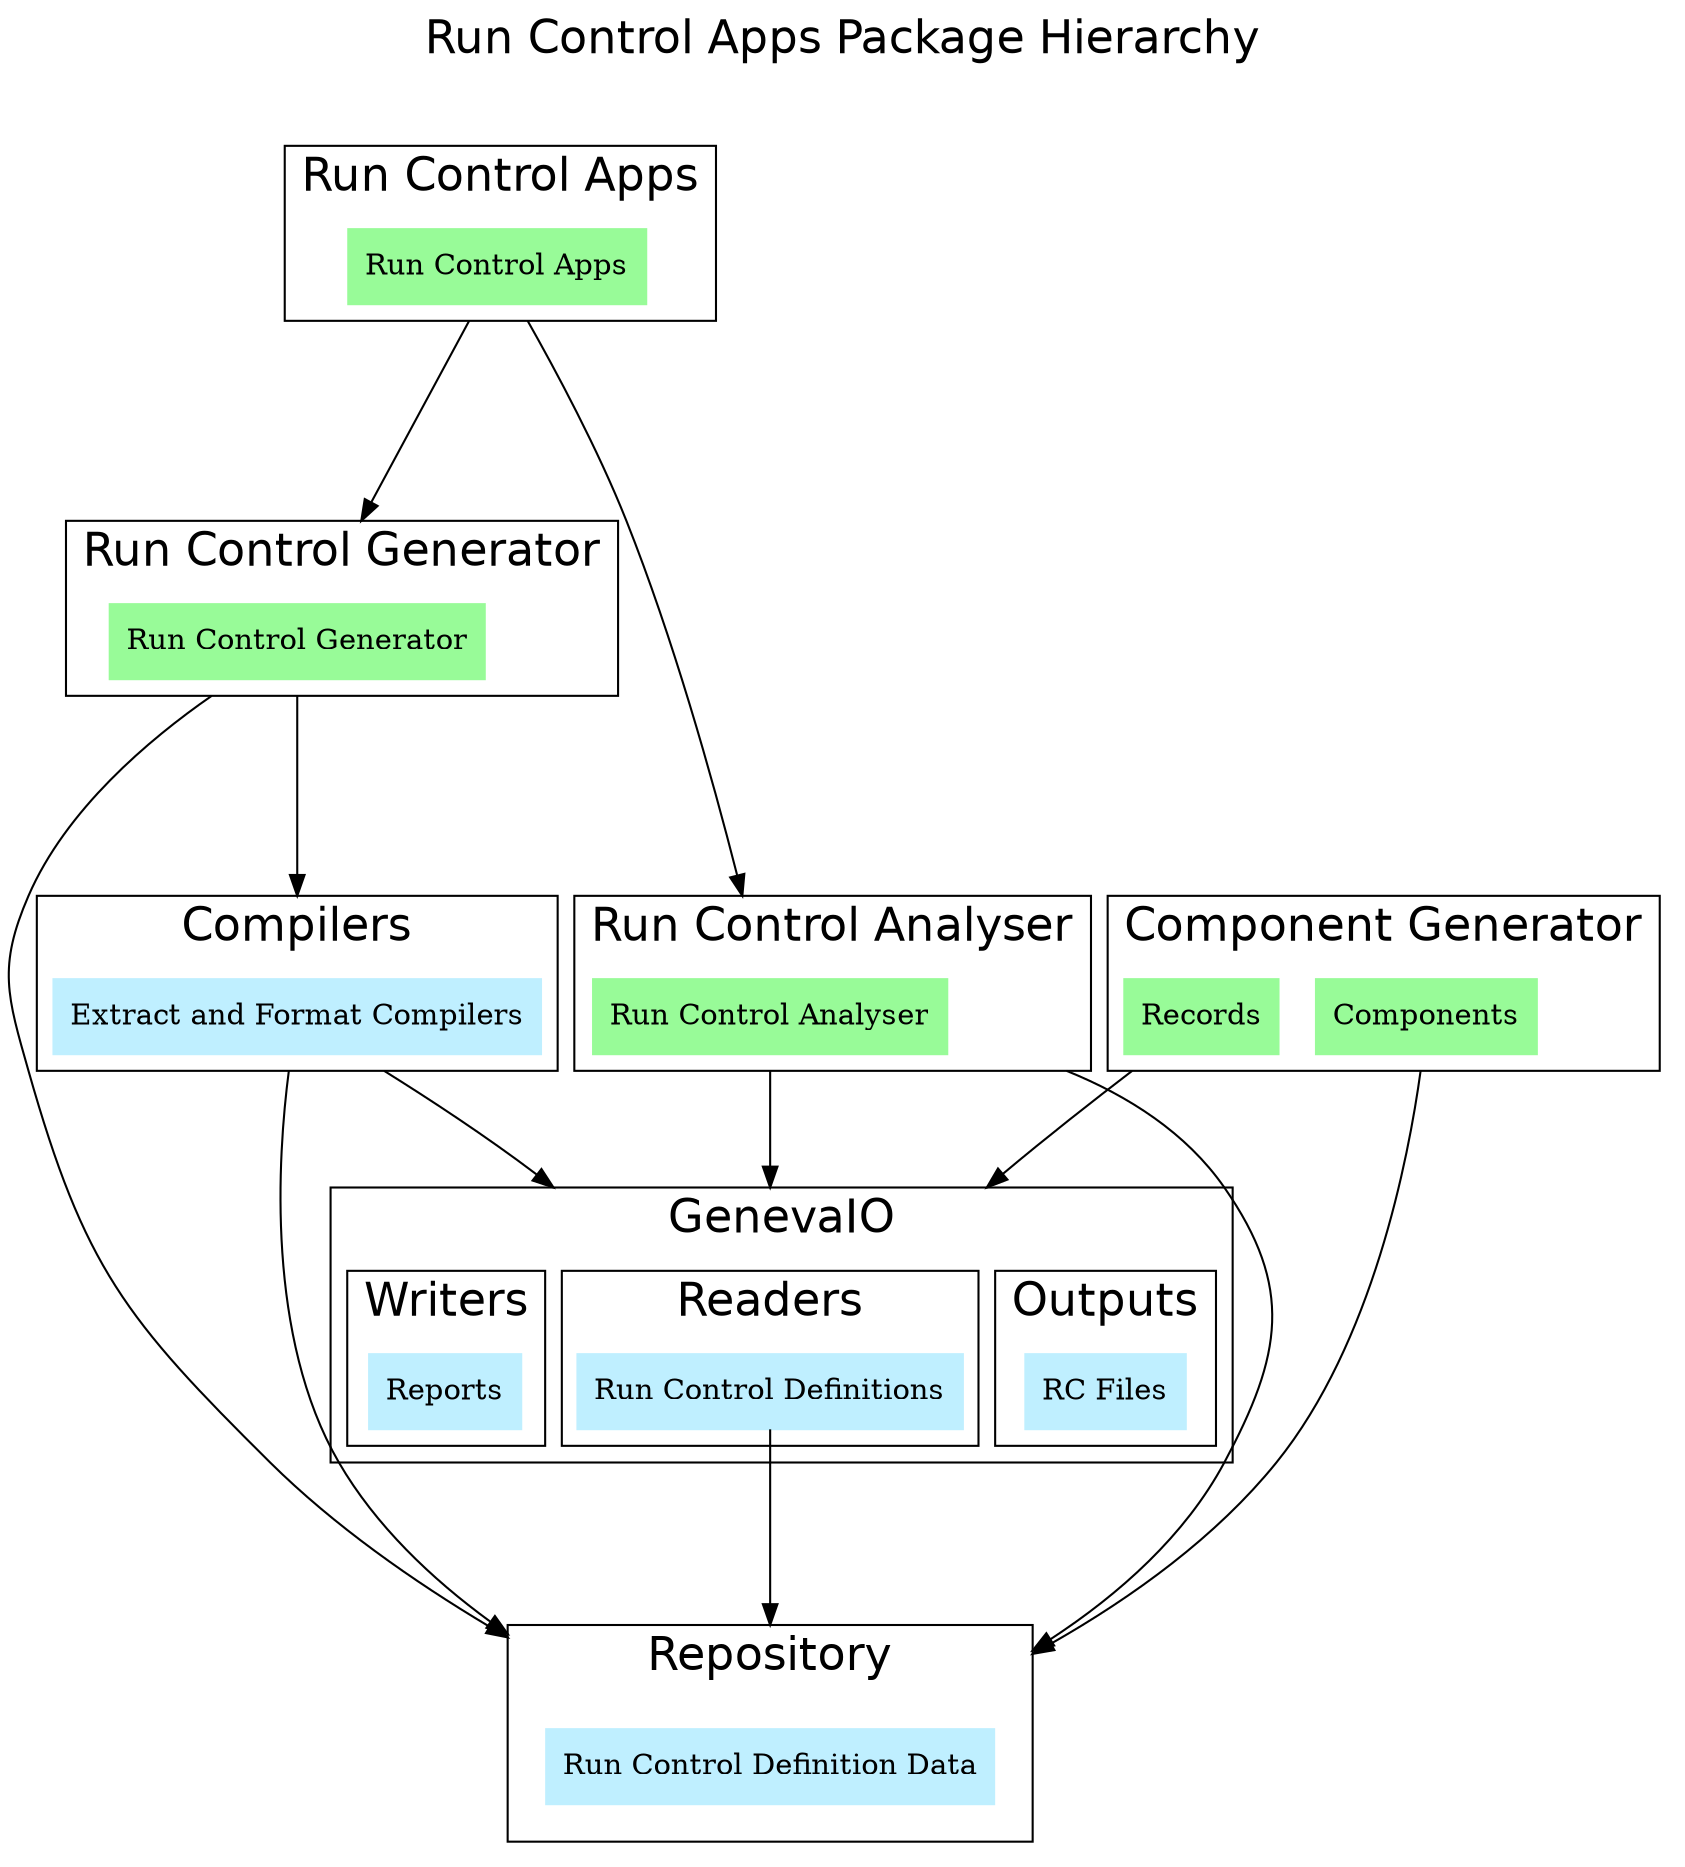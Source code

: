 digraph FrontendProjects {
    rankdir=TB
//Nodes
graph [label="Run Control Apps Package Hierarchy\n\n", labelloc=t, labeljust=center, fontname=Helvetica, fontsize=22 ranksep="2 equally" compound=true ];
labeljust=center;

// Applications
subgraph cluster_rca { label="Run Control Apps" node [shape=plaintext]
    RCA[label="Run Control Apps" shape=rect style=filled color=PaleGreen]
}
subgraph cluster_rcg { label="Run Control Generator" node [shape=plaintext]
    RCG[label="Run Control Generator" shape=rect style=filled color=PaleGreen]
}

subgraph cluster_comp { label="Compilers"  node [shape=plaintext] 
    COMPS[label="Extract and Format Compilers" shape=rect style=filled color="lightblue1" ]
}


subgraph cluster_fa { label="Run Control Analyser" node [shape=plaintext]
    RCAN[label="Run Control Analyser" shape=rect style=filled color=PaleGreen]
}

subgraph cluster_compgen { label="Component Generator" node [shape=plaintext]
    COMPRECS[label="Records" shape=rect style=filled color=PaleGreen]
    COMPCOMPS[label="Components" shape=rect style=filled color=PaleGreen]
}

//Libraries

subgraph cluster_gio { label="GenevaIO" node [shape=plaintext]

    subgraph cluster_giolt { label="Outputs" node [shape=plaintext]
       LTR[label="RC Files" shape=rect style=filled color="lightblue1" ]
    }

    subgraph cluster_gior { label="Readers" node [shape=plaintext]
        RCDEFS[label="Run Control Definitions" shape=rect style=filled color="lightblue1" ]
    }

    subgraph cluster_giow { label="Writers" node [shape=plaintext]
         REPORTS[label="Reports" shape=rect style=filled color="lightblue1" ]
    }

}

subgraph cluster_repo { label="Repository" margin=18 node [shape=plaintext]
    REPODATA[label="Run Control Definition Data"  shape=rect style=filled color="lightblue1" ]
}

COMPS -> RCDEFS [lhead=cluster_gio, ltail=cluster_comp]
RCAN -> RCDEFS [lhead=cluster_gio, ltail=cluster_fa]
RCAN -> REPODATA [lhead=cluster_repo, ltail=cluster_fa]

RCDEFS -> REPODATA [lhead=cluster_repo]
RCG -> COMPS [lhead=cluster_comp, ltail=cluster_rcg]
RCG -> REPODATA [lhead=cluster_repo, ltail=cluster_rcg]

COMPS  -> { REPODATA} [lhead=cluster_repo, ltail=cluster_comp]

COMPRECS -> RCDEFS [lhead=cluster_gio, ltail=cluster_compgen]
COMPCOMPS -> REPODATA [lhead=cluster_repo, ltail=cluster_compgen]

RCA -> RCG [lhead=cluster_rcg, ltail=cluster_rca]
RCA -> RCAN [lhead=cluster_fa, ltail=cluster_rca]

}

